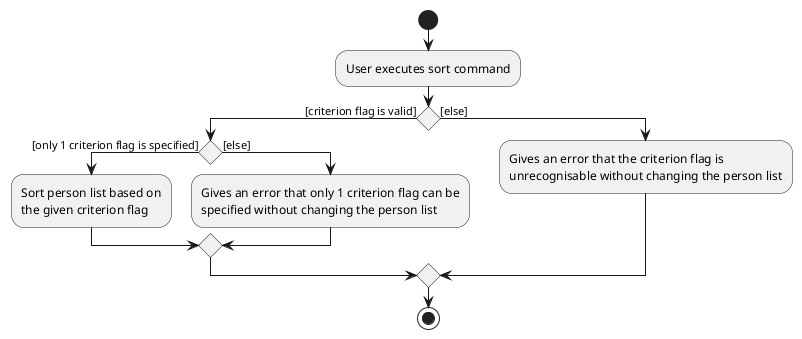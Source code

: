 @startuml
start
:User executes sort command;

'Since the beta syntax does not support placing the condition outside the
'diamond we place it as the true branch instead.

if () then ([criterion flag is valid])
    if() then ([only 1 criterion flag is specified])
    :Sort person list based on
    the given criterion flag;
    else ([else])
    :Gives an error that only 1 criterion flag can be
    specified without changing the person list;
    endif
else ([else])
    :Gives an error that the criterion flag is
    unrecognisable without changing the person list;
endif
stop
@enduml
